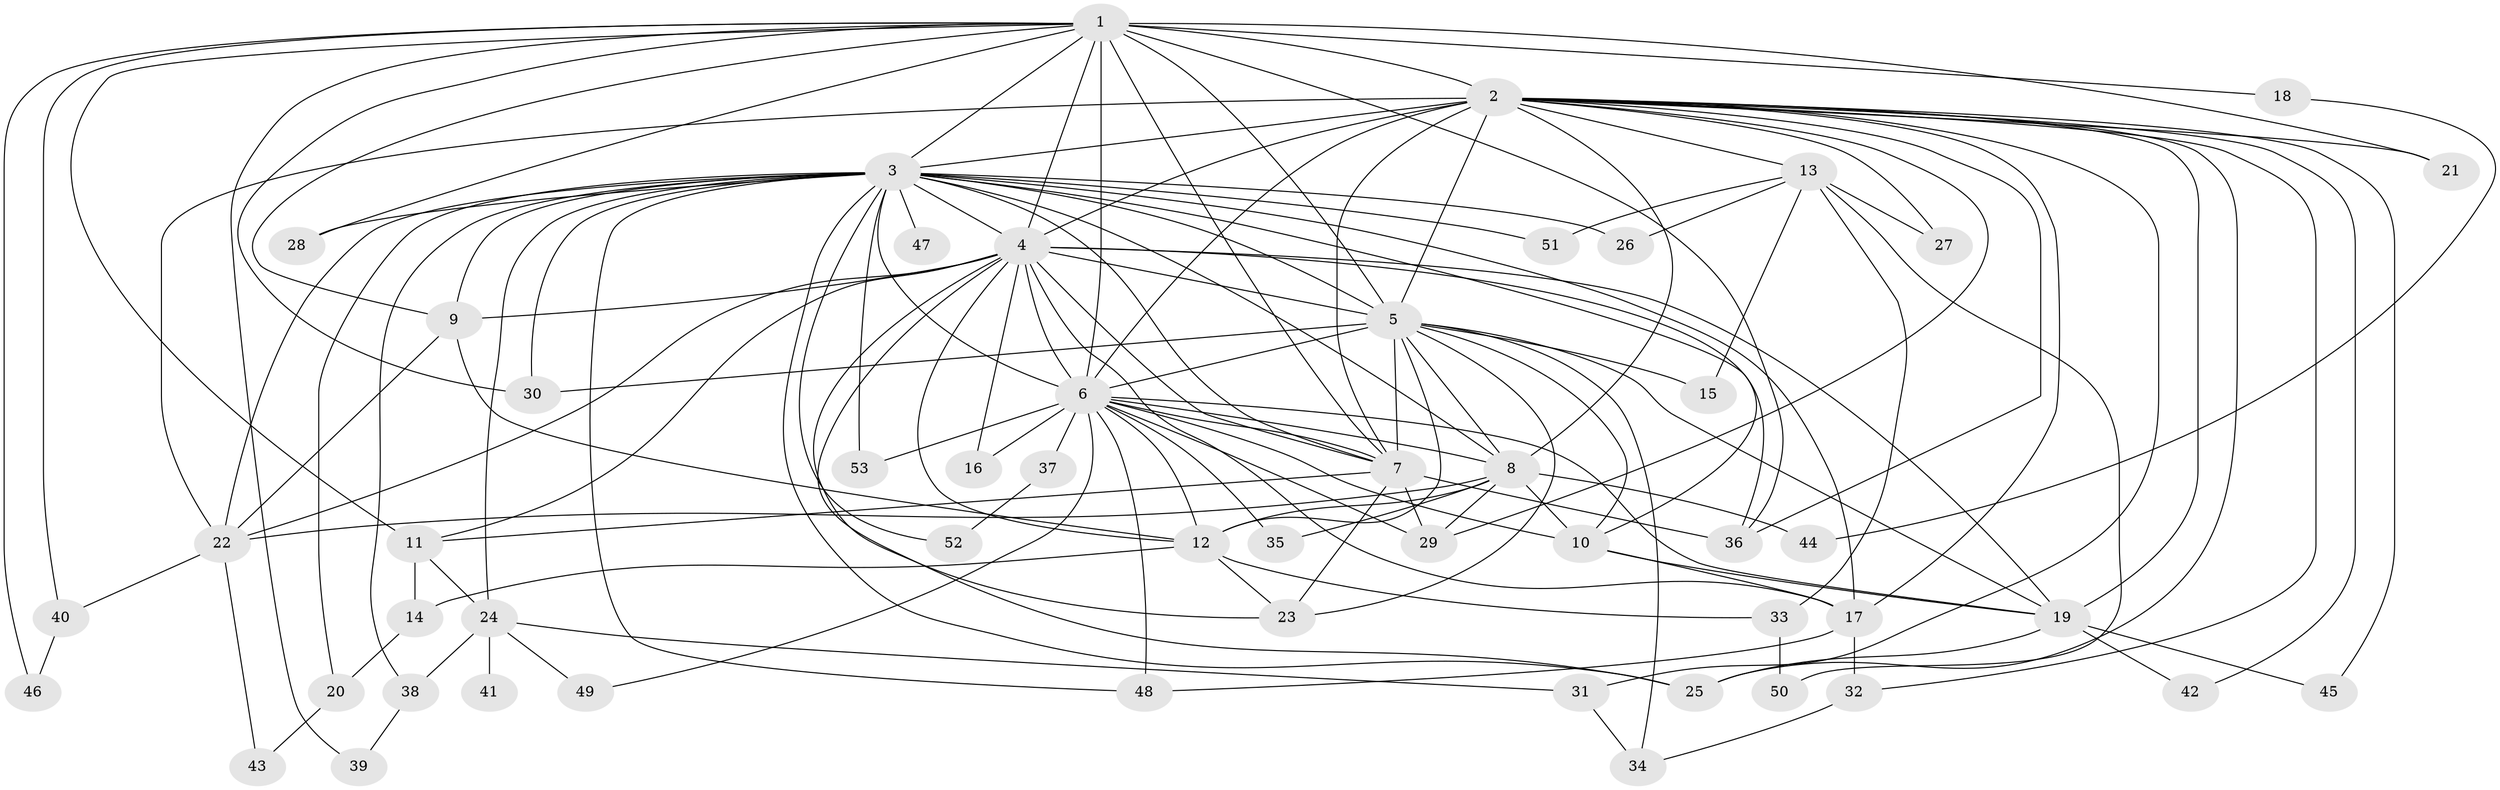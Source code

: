 // original degree distribution, {22: 0.018867924528301886, 16: 0.018867924528301886, 31: 0.009433962264150943, 21: 0.009433962264150943, 15: 0.009433962264150943, 17: 0.009433962264150943, 26: 0.009433962264150943, 13: 0.009433962264150943, 9: 0.009433962264150943, 4: 0.0660377358490566, 5: 0.02830188679245283, 6: 0.018867924528301886, 8: 0.02830188679245283, 3: 0.20754716981132076, 2: 0.5377358490566038, 7: 0.009433962264150943}
// Generated by graph-tools (version 1.1) at 2025/49/03/04/25 22:49:48]
// undirected, 53 vertices, 136 edges
graph export_dot {
  node [color=gray90,style=filled];
  1;
  2;
  3;
  4;
  5;
  6;
  7;
  8;
  9;
  10;
  11;
  12;
  13;
  14;
  15;
  16;
  17;
  18;
  19;
  20;
  21;
  22;
  23;
  24;
  25;
  26;
  27;
  28;
  29;
  30;
  31;
  32;
  33;
  34;
  35;
  36;
  37;
  38;
  39;
  40;
  41;
  42;
  43;
  44;
  45;
  46;
  47;
  48;
  49;
  50;
  51;
  52;
  53;
  1 -- 2 [weight=3.0];
  1 -- 3 [weight=1.0];
  1 -- 4 [weight=2.0];
  1 -- 5 [weight=2.0];
  1 -- 6 [weight=2.0];
  1 -- 7 [weight=1.0];
  1 -- 9 [weight=1.0];
  1 -- 11 [weight=1.0];
  1 -- 18 [weight=1.0];
  1 -- 21 [weight=1.0];
  1 -- 28 [weight=1.0];
  1 -- 30 [weight=1.0];
  1 -- 36 [weight=1.0];
  1 -- 39 [weight=1.0];
  1 -- 40 [weight=1.0];
  1 -- 46 [weight=1.0];
  2 -- 3 [weight=3.0];
  2 -- 4 [weight=4.0];
  2 -- 5 [weight=4.0];
  2 -- 6 [weight=4.0];
  2 -- 7 [weight=3.0];
  2 -- 8 [weight=1.0];
  2 -- 13 [weight=1.0];
  2 -- 17 [weight=1.0];
  2 -- 19 [weight=2.0];
  2 -- 21 [weight=1.0];
  2 -- 22 [weight=1.0];
  2 -- 25 [weight=1.0];
  2 -- 27 [weight=1.0];
  2 -- 29 [weight=1.0];
  2 -- 31 [weight=1.0];
  2 -- 32 [weight=1.0];
  2 -- 36 [weight=1.0];
  2 -- 42 [weight=1.0];
  2 -- 45 [weight=1.0];
  3 -- 4 [weight=2.0];
  3 -- 5 [weight=2.0];
  3 -- 6 [weight=2.0];
  3 -- 7 [weight=1.0];
  3 -- 8 [weight=1.0];
  3 -- 9 [weight=1.0];
  3 -- 10 [weight=1.0];
  3 -- 17 [weight=1.0];
  3 -- 20 [weight=1.0];
  3 -- 22 [weight=1.0];
  3 -- 24 [weight=2.0];
  3 -- 25 [weight=2.0];
  3 -- 26 [weight=1.0];
  3 -- 28 [weight=1.0];
  3 -- 30 [weight=1.0];
  3 -- 38 [weight=1.0];
  3 -- 47 [weight=1.0];
  3 -- 48 [weight=1.0];
  3 -- 51 [weight=1.0];
  3 -- 52 [weight=1.0];
  3 -- 53 [weight=1.0];
  4 -- 5 [weight=4.0];
  4 -- 6 [weight=2.0];
  4 -- 7 [weight=2.0];
  4 -- 9 [weight=1.0];
  4 -- 11 [weight=1.0];
  4 -- 12 [weight=1.0];
  4 -- 16 [weight=2.0];
  4 -- 17 [weight=1.0];
  4 -- 19 [weight=1.0];
  4 -- 22 [weight=7.0];
  4 -- 23 [weight=1.0];
  4 -- 25 [weight=1.0];
  4 -- 36 [weight=1.0];
  5 -- 6 [weight=10.0];
  5 -- 7 [weight=3.0];
  5 -- 8 [weight=1.0];
  5 -- 10 [weight=1.0];
  5 -- 12 [weight=1.0];
  5 -- 15 [weight=1.0];
  5 -- 19 [weight=1.0];
  5 -- 23 [weight=1.0];
  5 -- 30 [weight=1.0];
  5 -- 34 [weight=1.0];
  6 -- 7 [weight=1.0];
  6 -- 8 [weight=1.0];
  6 -- 10 [weight=2.0];
  6 -- 12 [weight=1.0];
  6 -- 16 [weight=1.0];
  6 -- 19 [weight=1.0];
  6 -- 29 [weight=2.0];
  6 -- 35 [weight=1.0];
  6 -- 37 [weight=1.0];
  6 -- 48 [weight=1.0];
  6 -- 49 [weight=1.0];
  6 -- 53 [weight=1.0];
  7 -- 11 [weight=1.0];
  7 -- 23 [weight=1.0];
  7 -- 29 [weight=1.0];
  7 -- 36 [weight=3.0];
  8 -- 10 [weight=1.0];
  8 -- 12 [weight=1.0];
  8 -- 22 [weight=2.0];
  8 -- 29 [weight=1.0];
  8 -- 35 [weight=1.0];
  8 -- 44 [weight=1.0];
  9 -- 12 [weight=1.0];
  9 -- 22 [weight=1.0];
  10 -- 17 [weight=1.0];
  10 -- 19 [weight=2.0];
  11 -- 14 [weight=1.0];
  11 -- 24 [weight=2.0];
  12 -- 14 [weight=1.0];
  12 -- 23 [weight=1.0];
  12 -- 33 [weight=1.0];
  13 -- 15 [weight=1.0];
  13 -- 26 [weight=1.0];
  13 -- 27 [weight=1.0];
  13 -- 33 [weight=1.0];
  13 -- 50 [weight=1.0];
  13 -- 51 [weight=1.0];
  14 -- 20 [weight=1.0];
  17 -- 32 [weight=1.0];
  17 -- 48 [weight=1.0];
  18 -- 44 [weight=1.0];
  19 -- 25 [weight=1.0];
  19 -- 42 [weight=1.0];
  19 -- 45 [weight=1.0];
  20 -- 43 [weight=1.0];
  22 -- 40 [weight=1.0];
  22 -- 43 [weight=1.0];
  24 -- 31 [weight=1.0];
  24 -- 38 [weight=1.0];
  24 -- 41 [weight=1.0];
  24 -- 49 [weight=1.0];
  31 -- 34 [weight=1.0];
  32 -- 34 [weight=1.0];
  33 -- 50 [weight=1.0];
  37 -- 52 [weight=1.0];
  38 -- 39 [weight=1.0];
  40 -- 46 [weight=1.0];
}

